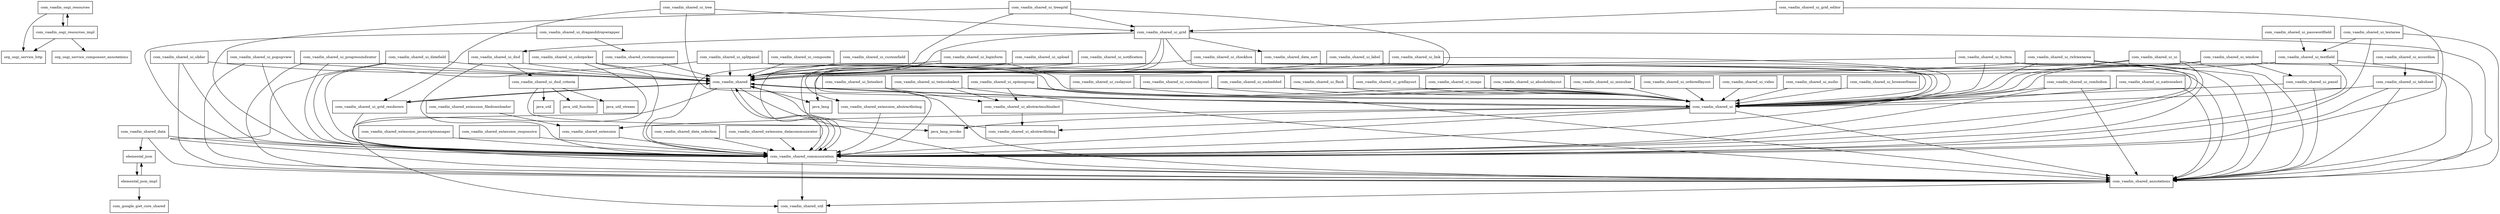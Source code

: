 digraph vaadin_shared_8_4_0_package_dependencies {
  node [shape = box, fontsize=10.0];
  com_vaadin_osgi_resources -> com_vaadin_osgi_resources_impl;
  com_vaadin_osgi_resources -> org_osgi_service_http;
  com_vaadin_osgi_resources_impl -> com_vaadin_osgi_resources;
  com_vaadin_osgi_resources_impl -> org_osgi_service_component_annotations;
  com_vaadin_osgi_resources_impl -> org_osgi_service_http;
  com_vaadin_shared -> com_vaadin_shared_annotations;
  com_vaadin_shared -> com_vaadin_shared_communication;
  com_vaadin_shared -> com_vaadin_shared_ui;
  com_vaadin_shared -> com_vaadin_shared_ui_grid_renderers;
  com_vaadin_shared -> com_vaadin_shared_util;
  com_vaadin_shared -> java_lang;
  com_vaadin_shared_annotations -> com_vaadin_shared_util;
  com_vaadin_shared_communication -> com_vaadin_shared;
  com_vaadin_shared_communication -> com_vaadin_shared_annotations;
  com_vaadin_shared_communication -> com_vaadin_shared_util;
  com_vaadin_shared_customcomponent -> com_vaadin_shared;
  com_vaadin_shared_data -> com_vaadin_shared_annotations;
  com_vaadin_shared_data -> com_vaadin_shared_communication;
  com_vaadin_shared_data -> elemental_json;
  com_vaadin_shared_data_selection -> com_vaadin_shared_communication;
  com_vaadin_shared_extension -> com_vaadin_shared_communication;
  com_vaadin_shared_extension_abstractlisting -> com_vaadin_shared_communication;
  com_vaadin_shared_extension_datacommunicator -> com_vaadin_shared_communication;
  com_vaadin_shared_extension_filedownloader -> com_vaadin_shared_extension;
  com_vaadin_shared_extension_javascriptmanager -> com_vaadin_shared_communication;
  com_vaadin_shared_extension_responsive -> com_vaadin_shared_communication;
  com_vaadin_shared_ui -> com_vaadin_shared;
  com_vaadin_shared_ui -> com_vaadin_shared_annotations;
  com_vaadin_shared_ui -> com_vaadin_shared_communication;
  com_vaadin_shared_ui -> com_vaadin_shared_extension;
  com_vaadin_shared_ui -> com_vaadin_shared_ui_abstractlisting;
  com_vaadin_shared_ui -> java_lang_invoke;
  com_vaadin_shared_ui_absolutelayout -> com_vaadin_shared_ui;
  com_vaadin_shared_ui_abstractlisting -> com_vaadin_shared;
  com_vaadin_shared_ui_abstractmultiselect -> com_vaadin_shared_ui_abstractlisting;
  com_vaadin_shared_ui_accordion -> com_vaadin_shared_ui_tabsheet;
  com_vaadin_shared_ui_audio -> com_vaadin_shared_ui;
  com_vaadin_shared_ui_browserframe -> com_vaadin_shared_ui;
  com_vaadin_shared_ui_button -> com_vaadin_shared;
  com_vaadin_shared_ui_button -> com_vaadin_shared_annotations;
  com_vaadin_shared_ui_button -> com_vaadin_shared_communication;
  com_vaadin_shared_ui_button -> com_vaadin_shared_ui;
  com_vaadin_shared_ui_checkbox -> com_vaadin_shared;
  com_vaadin_shared_ui_checkbox -> com_vaadin_shared_annotations;
  com_vaadin_shared_ui_checkbox -> com_vaadin_shared_communication;
  com_vaadin_shared_ui_colorpicker -> com_vaadin_shared;
  com_vaadin_shared_ui_colorpicker -> com_vaadin_shared_annotations;
  com_vaadin_shared_ui_colorpicker -> com_vaadin_shared_communication;
  com_vaadin_shared_ui_combobox -> com_vaadin_shared_annotations;
  com_vaadin_shared_ui_combobox -> com_vaadin_shared_communication;
  com_vaadin_shared_ui_combobox -> com_vaadin_shared_ui;
  com_vaadin_shared_ui_composite -> com_vaadin_shared;
  com_vaadin_shared_ui_csslayout -> com_vaadin_shared_ui;
  com_vaadin_shared_ui_customfield -> com_vaadin_shared;
  com_vaadin_shared_ui_customlayout -> com_vaadin_shared_ui;
  com_vaadin_shared_ui_datefield -> com_vaadin_shared;
  com_vaadin_shared_ui_datefield -> com_vaadin_shared_annotations;
  com_vaadin_shared_ui_datefield -> com_vaadin_shared_communication;
  com_vaadin_shared_ui_dnd -> com_vaadin_shared;
  com_vaadin_shared_ui_dnd -> com_vaadin_shared_communication;
  com_vaadin_shared_ui_dnd -> com_vaadin_shared_ui_dnd_criteria;
  com_vaadin_shared_ui_dnd_criteria -> java_lang_invoke;
  com_vaadin_shared_ui_dnd_criteria -> java_util;
  com_vaadin_shared_ui_dnd_criteria -> java_util_function;
  com_vaadin_shared_ui_dnd_criteria -> java_util_stream;
  com_vaadin_shared_ui_draganddropwrapper -> com_vaadin_shared_communication;
  com_vaadin_shared_ui_draganddropwrapper -> com_vaadin_shared_customcomponent;
  com_vaadin_shared_ui_embedded -> com_vaadin_shared_ui;
  com_vaadin_shared_ui_flash -> com_vaadin_shared_ui;
  com_vaadin_shared_ui_grid -> com_vaadin_shared;
  com_vaadin_shared_ui_grid -> com_vaadin_shared_annotations;
  com_vaadin_shared_ui_grid -> com_vaadin_shared_communication;
  com_vaadin_shared_ui_grid -> com_vaadin_shared_data_sort;
  com_vaadin_shared_ui_grid -> com_vaadin_shared_extension_abstractlisting;
  com_vaadin_shared_ui_grid -> com_vaadin_shared_ui;
  com_vaadin_shared_ui_grid -> com_vaadin_shared_ui_dnd;
  com_vaadin_shared_ui_grid_editor -> com_vaadin_shared_communication;
  com_vaadin_shared_ui_grid_editor -> com_vaadin_shared_ui_grid;
  com_vaadin_shared_ui_grid_renderers -> com_vaadin_shared;
  com_vaadin_shared_ui_grid_renderers -> com_vaadin_shared_communication;
  com_vaadin_shared_ui_gridlayout -> com_vaadin_shared_ui;
  com_vaadin_shared_ui_image -> com_vaadin_shared_ui;
  com_vaadin_shared_ui_label -> com_vaadin_shared;
  com_vaadin_shared_ui_label -> com_vaadin_shared_ui;
  com_vaadin_shared_ui_link -> com_vaadin_shared;
  com_vaadin_shared_ui_link -> com_vaadin_shared_ui;
  com_vaadin_shared_ui_listselect -> com_vaadin_shared_annotations;
  com_vaadin_shared_ui_listselect -> com_vaadin_shared_ui_abstractmultiselect;
  com_vaadin_shared_ui_loginform -> com_vaadin_shared;
  com_vaadin_shared_ui_loginform -> com_vaadin_shared_communication;
  com_vaadin_shared_ui_loginform -> com_vaadin_shared_ui;
  com_vaadin_shared_ui_menubar -> com_vaadin_shared_ui;
  com_vaadin_shared_ui_nativeselect -> com_vaadin_shared_annotations;
  com_vaadin_shared_ui_nativeselect -> com_vaadin_shared_ui;
  com_vaadin_shared_ui_notification -> com_vaadin_shared;
  com_vaadin_shared_ui_notification -> com_vaadin_shared_communication;
  com_vaadin_shared_ui_optiongroup -> com_vaadin_shared_annotations;
  com_vaadin_shared_ui_optiongroup -> com_vaadin_shared_ui;
  com_vaadin_shared_ui_optiongroup -> com_vaadin_shared_ui_abstractmultiselect;
  com_vaadin_shared_ui_orderedlayout -> com_vaadin_shared_ui;
  com_vaadin_shared_ui_panel -> com_vaadin_shared_annotations;
  com_vaadin_shared_ui_panel -> com_vaadin_shared_ui;
  com_vaadin_shared_ui_passwordfield -> com_vaadin_shared_ui_textfield;
  com_vaadin_shared_ui_popupview -> com_vaadin_shared;
  com_vaadin_shared_ui_popupview -> com_vaadin_shared_annotations;
  com_vaadin_shared_ui_popupview -> com_vaadin_shared_communication;
  com_vaadin_shared_ui_progressindicator -> com_vaadin_shared;
  com_vaadin_shared_ui_progressindicator -> com_vaadin_shared_annotations;
  com_vaadin_shared_ui_progressindicator -> com_vaadin_shared_communication;
  com_vaadin_shared_ui_richtextarea -> com_vaadin_shared;
  com_vaadin_shared_ui_richtextarea -> com_vaadin_shared_annotations;
  com_vaadin_shared_ui_richtextarea -> com_vaadin_shared_communication;
  com_vaadin_shared_ui_richtextarea -> com_vaadin_shared_ui;
  com_vaadin_shared_ui_slider -> com_vaadin_shared;
  com_vaadin_shared_ui_slider -> com_vaadin_shared_annotations;
  com_vaadin_shared_ui_slider -> com_vaadin_shared_communication;
  com_vaadin_shared_ui_splitpanel -> com_vaadin_shared;
  com_vaadin_shared_ui_splitpanel -> com_vaadin_shared_communication;
  com_vaadin_shared_ui_splitpanel -> com_vaadin_shared_ui;
  com_vaadin_shared_ui_tabsheet -> com_vaadin_shared_annotations;
  com_vaadin_shared_ui_tabsheet -> com_vaadin_shared_communication;
  com_vaadin_shared_ui_tabsheet -> com_vaadin_shared_ui;
  com_vaadin_shared_ui_textarea -> com_vaadin_shared_annotations;
  com_vaadin_shared_ui_textarea -> com_vaadin_shared_communication;
  com_vaadin_shared_ui_textarea -> com_vaadin_shared_ui_textfield;
  com_vaadin_shared_ui_textfield -> com_vaadin_shared;
  com_vaadin_shared_ui_textfield -> com_vaadin_shared_annotations;
  com_vaadin_shared_ui_textfield -> com_vaadin_shared_communication;
  com_vaadin_shared_ui_textfield -> com_vaadin_shared_ui;
  com_vaadin_shared_ui_tree -> com_vaadin_shared_ui;
  com_vaadin_shared_ui_tree -> com_vaadin_shared_ui_grid;
  com_vaadin_shared_ui_tree -> com_vaadin_shared_ui_grid_renderers;
  com_vaadin_shared_ui_treegrid -> com_vaadin_shared;
  com_vaadin_shared_ui_treegrid -> com_vaadin_shared_communication;
  com_vaadin_shared_ui_treegrid -> com_vaadin_shared_ui_grid;
  com_vaadin_shared_ui_treegrid -> java_lang;
  com_vaadin_shared_ui_twincolselect -> com_vaadin_shared_annotations;
  com_vaadin_shared_ui_twincolselect -> com_vaadin_shared_ui_abstractmultiselect;
  com_vaadin_shared_ui_ui -> com_vaadin_shared;
  com_vaadin_shared_ui_ui -> com_vaadin_shared_annotations;
  com_vaadin_shared_ui_ui -> com_vaadin_shared_communication;
  com_vaadin_shared_ui_ui -> com_vaadin_shared_ui;
  com_vaadin_shared_ui_upload -> com_vaadin_shared;
  com_vaadin_shared_ui_upload -> com_vaadin_shared_communication;
  com_vaadin_shared_ui_video -> com_vaadin_shared_ui;
  com_vaadin_shared_ui_window -> com_vaadin_shared;
  com_vaadin_shared_ui_window -> com_vaadin_shared_annotations;
  com_vaadin_shared_ui_window -> com_vaadin_shared_ui;
  com_vaadin_shared_ui_window -> com_vaadin_shared_ui_panel;
  elemental_json -> elemental_json_impl;
  elemental_json_impl -> com_google_gwt_core_shared;
  elemental_json_impl -> elemental_json;
}
